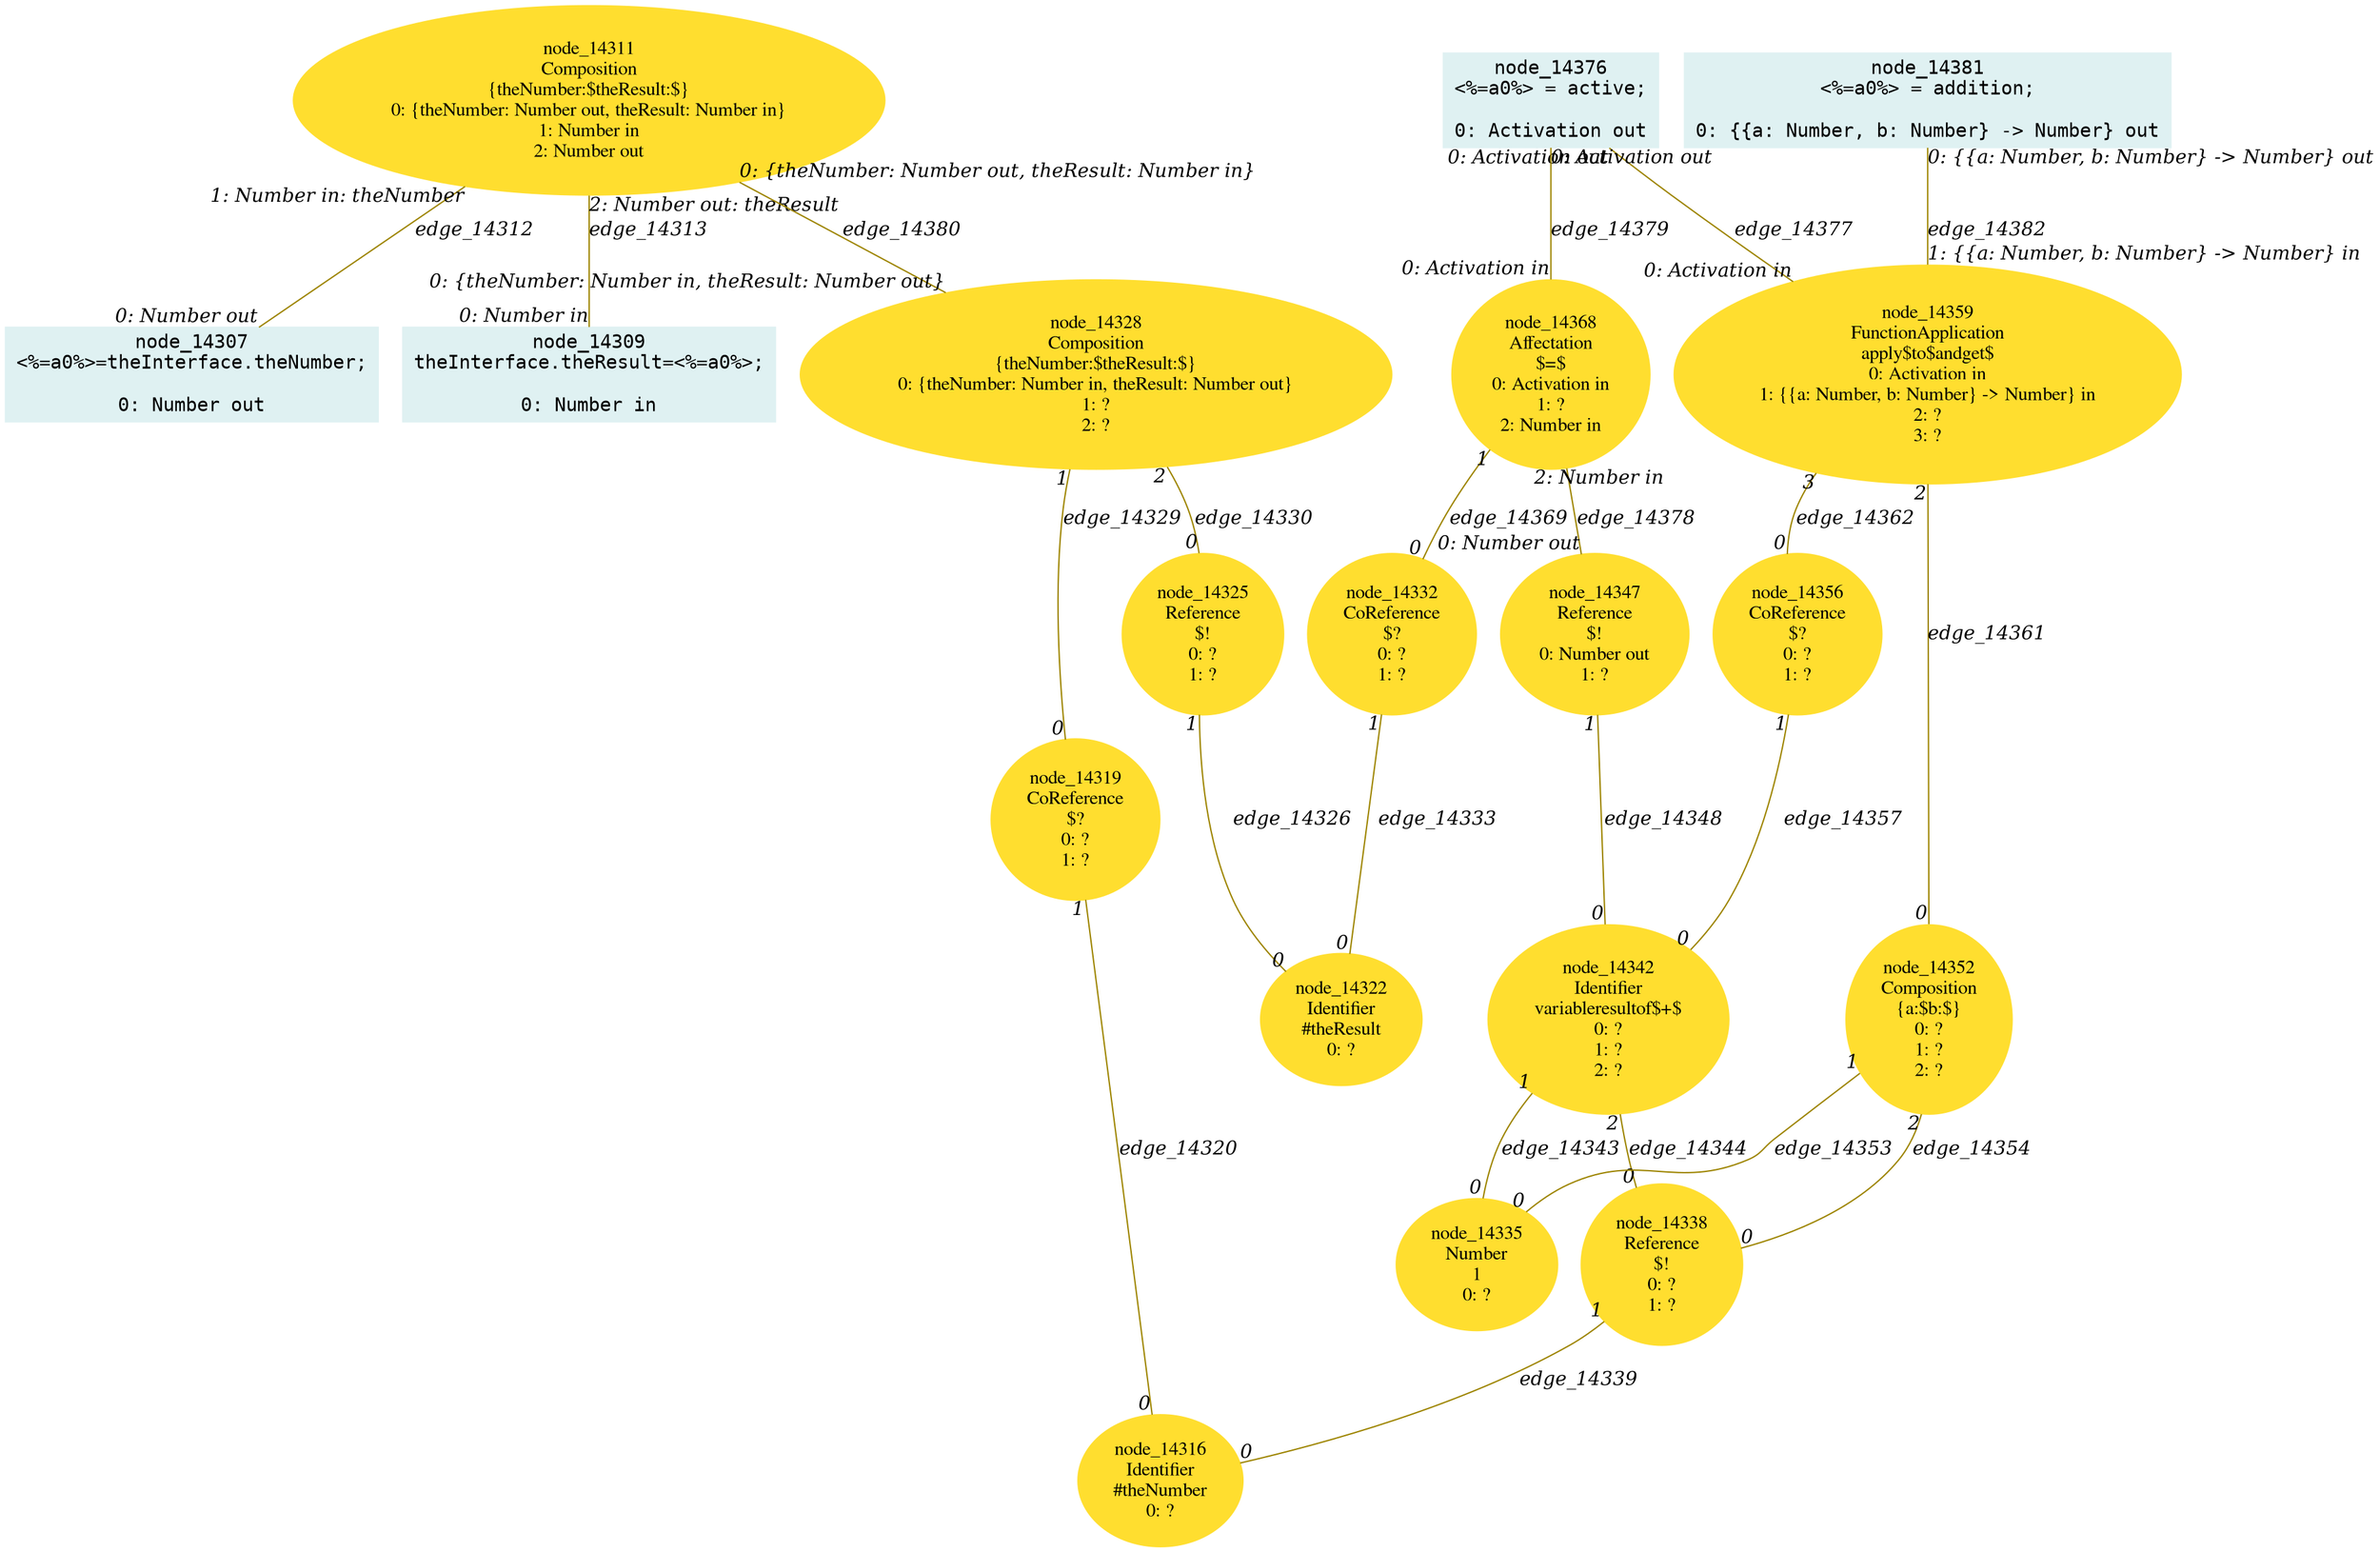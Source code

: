 digraph g{node_14307 [shape="box", style="filled", color="#dff1f2", fontname="Courier", label="node_14307
<%=a0%>=theInterface.theNumber;

0: Number out" ]
node_14309 [shape="box", style="filled", color="#dff1f2", fontname="Courier", label="node_14309
theInterface.theResult=<%=a0%>;

0: Number in" ]
node_14311 [shape="ellipse", style="filled", color="#ffde2f", fontname="Times", label="node_14311
Composition
{theNumber:$theResult:$}
0: {theNumber: Number out, theResult: Number in}
1: Number in
2: Number out" ]
node_14316 [shape="ellipse", style="filled", color="#ffde2f", fontname="Times", label="node_14316
Identifier
#theNumber
0: ?" ]
node_14319 [shape="ellipse", style="filled", color="#ffde2f", fontname="Times", label="node_14319
CoReference
$?
0: ?
1: ?" ]
node_14322 [shape="ellipse", style="filled", color="#ffde2f", fontname="Times", label="node_14322
Identifier
#theResult
0: ?" ]
node_14325 [shape="ellipse", style="filled", color="#ffde2f", fontname="Times", label="node_14325
Reference
$!
0: ?
1: ?" ]
node_14328 [shape="ellipse", style="filled", color="#ffde2f", fontname="Times", label="node_14328
Composition
{theNumber:$theResult:$}
0: {theNumber: Number in, theResult: Number out}
1: ?
2: ?" ]
node_14332 [shape="ellipse", style="filled", color="#ffde2f", fontname="Times", label="node_14332
CoReference
$?
0: ?
1: ?" ]
node_14335 [shape="ellipse", style="filled", color="#ffde2f", fontname="Times", label="node_14335
Number
1
0: ?" ]
node_14338 [shape="ellipse", style="filled", color="#ffde2f", fontname="Times", label="node_14338
Reference
$!
0: ?
1: ?" ]
node_14342 [shape="ellipse", style="filled", color="#ffde2f", fontname="Times", label="node_14342
Identifier
variableresultof$+$
0: ?
1: ?
2: ?" ]
node_14347 [shape="ellipse", style="filled", color="#ffde2f", fontname="Times", label="node_14347
Reference
$!
0: Number out
1: ?" ]
node_14352 [shape="ellipse", style="filled", color="#ffde2f", fontname="Times", label="node_14352
Composition
{a:$b:$}
0: ?
1: ?
2: ?" ]
node_14356 [shape="ellipse", style="filled", color="#ffde2f", fontname="Times", label="node_14356
CoReference
$?
0: ?
1: ?" ]
node_14359 [shape="ellipse", style="filled", color="#ffde2f", fontname="Times", label="node_14359
FunctionApplication
apply$to$andget$
0: Activation in
1: {{a: Number, b: Number} -> Number} in
2: ?
3: ?" ]
node_14368 [shape="ellipse", style="filled", color="#ffde2f", fontname="Times", label="node_14368
Affectation
$=$
0: Activation in
1: ?
2: Number in" ]
node_14376 [shape="box", style="filled", color="#dff1f2", fontname="Courier", label="node_14376
<%=a0%> = active;

0: Activation out" ]
node_14381 [shape="box", style="filled", color="#dff1f2", fontname="Courier", label="node_14381
<%=a0%> = addition;

0: {{a: Number, b: Number} -> Number} out" ]
node_14311 -> node_14307 [dir=none, arrowHead=none, fontname="Times-Italic", arrowsize=1, color="#9d8400", label="edge_14312",  headlabel="0: Number out", taillabel="1: Number in: theNumber" ]
node_14311 -> node_14309 [dir=none, arrowHead=none, fontname="Times-Italic", arrowsize=1, color="#9d8400", label="edge_14313",  headlabel="0: Number in", taillabel="2: Number out: theResult" ]
node_14319 -> node_14316 [dir=none, arrowHead=none, fontname="Times-Italic", arrowsize=1, color="#9d8400", label="edge_14320",  headlabel="0", taillabel="1" ]
node_14325 -> node_14322 [dir=none, arrowHead=none, fontname="Times-Italic", arrowsize=1, color="#9d8400", label="edge_14326",  headlabel="0", taillabel="1" ]
node_14328 -> node_14319 [dir=none, arrowHead=none, fontname="Times-Italic", arrowsize=1, color="#9d8400", label="edge_14329",  headlabel="0", taillabel="1" ]
node_14328 -> node_14325 [dir=none, arrowHead=none, fontname="Times-Italic", arrowsize=1, color="#9d8400", label="edge_14330",  headlabel="0", taillabel="2" ]
node_14332 -> node_14322 [dir=none, arrowHead=none, fontname="Times-Italic", arrowsize=1, color="#9d8400", label="edge_14333",  headlabel="0", taillabel="1" ]
node_14338 -> node_14316 [dir=none, arrowHead=none, fontname="Times-Italic", arrowsize=1, color="#9d8400", label="edge_14339",  headlabel="0", taillabel="1" ]
node_14342 -> node_14335 [dir=none, arrowHead=none, fontname="Times-Italic", arrowsize=1, color="#9d8400", label="edge_14343",  headlabel="0", taillabel="1" ]
node_14342 -> node_14338 [dir=none, arrowHead=none, fontname="Times-Italic", arrowsize=1, color="#9d8400", label="edge_14344",  headlabel="0", taillabel="2" ]
node_14347 -> node_14342 [dir=none, arrowHead=none, fontname="Times-Italic", arrowsize=1, color="#9d8400", label="edge_14348",  headlabel="0", taillabel="1" ]
node_14352 -> node_14335 [dir=none, arrowHead=none, fontname="Times-Italic", arrowsize=1, color="#9d8400", label="edge_14353",  headlabel="0", taillabel="1" ]
node_14352 -> node_14338 [dir=none, arrowHead=none, fontname="Times-Italic", arrowsize=1, color="#9d8400", label="edge_14354",  headlabel="0", taillabel="2" ]
node_14356 -> node_14342 [dir=none, arrowHead=none, fontname="Times-Italic", arrowsize=1, color="#9d8400", label="edge_14357",  headlabel="0", taillabel="1" ]
node_14359 -> node_14352 [dir=none, arrowHead=none, fontname="Times-Italic", arrowsize=1, color="#9d8400", label="edge_14361",  headlabel="0", taillabel="2" ]
node_14359 -> node_14356 [dir=none, arrowHead=none, fontname="Times-Italic", arrowsize=1, color="#9d8400", label="edge_14362",  headlabel="0", taillabel="3" ]
node_14368 -> node_14332 [dir=none, arrowHead=none, fontname="Times-Italic", arrowsize=1, color="#9d8400", label="edge_14369",  headlabel="0", taillabel="1" ]
node_14376 -> node_14359 [dir=none, arrowHead=none, fontname="Times-Italic", arrowsize=1, color="#9d8400", label="edge_14377",  headlabel="0: Activation in", taillabel="0: Activation out" ]
node_14368 -> node_14347 [dir=none, arrowHead=none, fontname="Times-Italic", arrowsize=1, color="#9d8400", label="edge_14378",  headlabel="0: Number out", taillabel="2: Number in" ]
node_14376 -> node_14368 [dir=none, arrowHead=none, fontname="Times-Italic", arrowsize=1, color="#9d8400", label="edge_14379",  headlabel="0: Activation in", taillabel="0: Activation out" ]
node_14311 -> node_14328 [dir=none, arrowHead=none, fontname="Times-Italic", arrowsize=1, color="#9d8400", label="edge_14380",  headlabel="0: {theNumber: Number in, theResult: Number out}", taillabel="0: {theNumber: Number out, theResult: Number in}" ]
node_14381 -> node_14359 [dir=none, arrowHead=none, fontname="Times-Italic", arrowsize=1, color="#9d8400", label="edge_14382",  headlabel="1: {{a: Number, b: Number} -> Number} in", taillabel="0: {{a: Number, b: Number} -> Number} out" ]
}